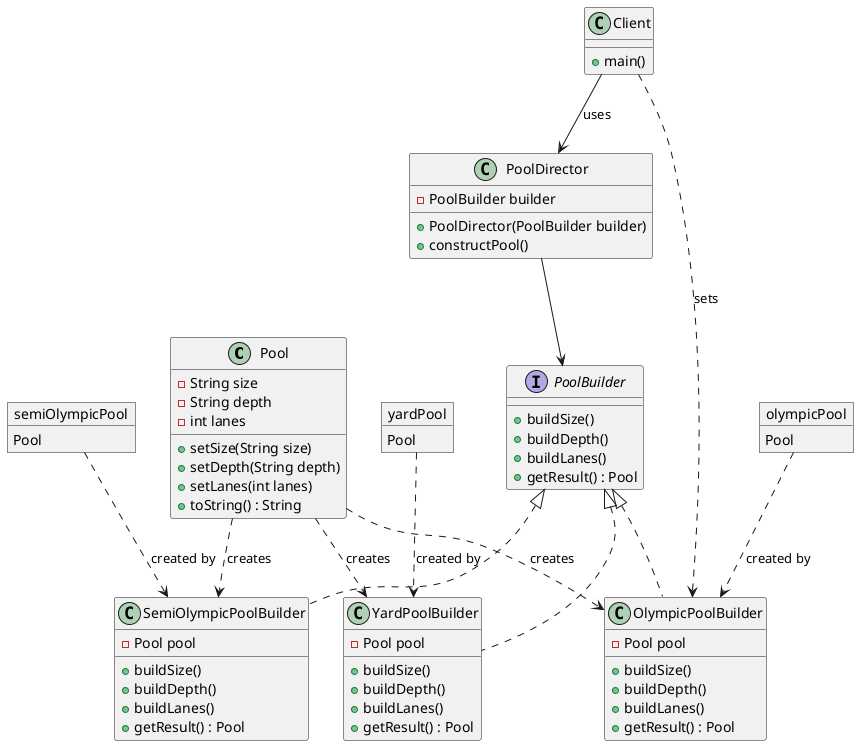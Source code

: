 @startuml

class Pool {
    - String size
    - String depth
    - int lanes
    + setSize(String size)
    + setDepth(String depth)
    + setLanes(int lanes)
    + toString() : String
}

interface PoolBuilder {
    + buildSize()
    + buildDepth()
    + buildLanes()
    + getResult() : Pool
}

class OlympicPoolBuilder {
    - Pool pool
    + buildSize()
    + buildDepth()
    + buildLanes()
    + getResult() : Pool
}

class SemiOlympicPoolBuilder {
    - Pool pool
    + buildSize()
    + buildDepth()
    + buildLanes()
    + getResult() : Pool
}

class YardPoolBuilder {
    - Pool pool
    + buildSize()
    + buildDepth()
    + buildLanes()
    + getResult() : Pool
}

class PoolDirector {
    - PoolBuilder builder
    + PoolDirector(PoolBuilder builder)
    + constructPool()
}

class Client {
    + main()
}

PoolBuilder <|.. OlympicPoolBuilder
PoolBuilder <|.. SemiOlympicPoolBuilder
PoolBuilder <|.. YardPoolBuilder

PoolDirector --> PoolBuilder

Pool ..> OlympicPoolBuilder : creates
Pool ..> SemiOlympicPoolBuilder : creates
Pool ..> YardPoolBuilder : creates

Client --> PoolDirector : uses
Client ..> OlympicPoolBuilder : sets

object olympicPool
object semiOlympicPool
object yardPool

olympicPool : Pool
semiOlympicPool : Pool
yardPool : Pool

olympicPool ..> OlympicPoolBuilder : created by
semiOlympicPool ..> SemiOlympicPoolBuilder : created by
yardPool ..> YardPoolBuilder : created by

@enduml
